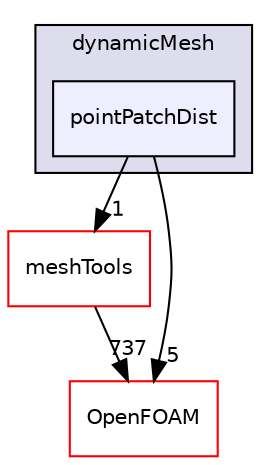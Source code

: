 digraph "src/dynamicMesh/pointPatchDist" {
  bgcolor=transparent;
  compound=true
  node [ fontsize="10", fontname="Helvetica"];
  edge [ labelfontsize="10", labelfontname="Helvetica"];
  subgraph clusterdir_63742796c427c97a292c80f7db71da36 {
    graph [ bgcolor="#ddddee", pencolor="black", label="dynamicMesh" fontname="Helvetica", fontsize="10", URL="dir_63742796c427c97a292c80f7db71da36.html"]
  dir_ca762d8f93f85eb331f32938dbdfacbb [shape=box, label="pointPatchDist", style="filled", fillcolor="#eeeeff", pencolor="black", URL="dir_ca762d8f93f85eb331f32938dbdfacbb.html"];
  }
  dir_ae30ad0bef50cf391b24c614251bb9fd [shape=box label="meshTools" color="red" URL="dir_ae30ad0bef50cf391b24c614251bb9fd.html"];
  dir_c5473ff19b20e6ec4dfe5c310b3778a8 [shape=box label="OpenFOAM" color="red" URL="dir_c5473ff19b20e6ec4dfe5c310b3778a8.html"];
  dir_ae30ad0bef50cf391b24c614251bb9fd->dir_c5473ff19b20e6ec4dfe5c310b3778a8 [headlabel="737", labeldistance=1.5 headhref="dir_001752_001898.html"];
  dir_ca762d8f93f85eb331f32938dbdfacbb->dir_ae30ad0bef50cf391b24c614251bb9fd [headlabel="1", labeldistance=1.5 headhref="dir_000843_001752.html"];
  dir_ca762d8f93f85eb331f32938dbdfacbb->dir_c5473ff19b20e6ec4dfe5c310b3778a8 [headlabel="5", labeldistance=1.5 headhref="dir_000843_001898.html"];
}
